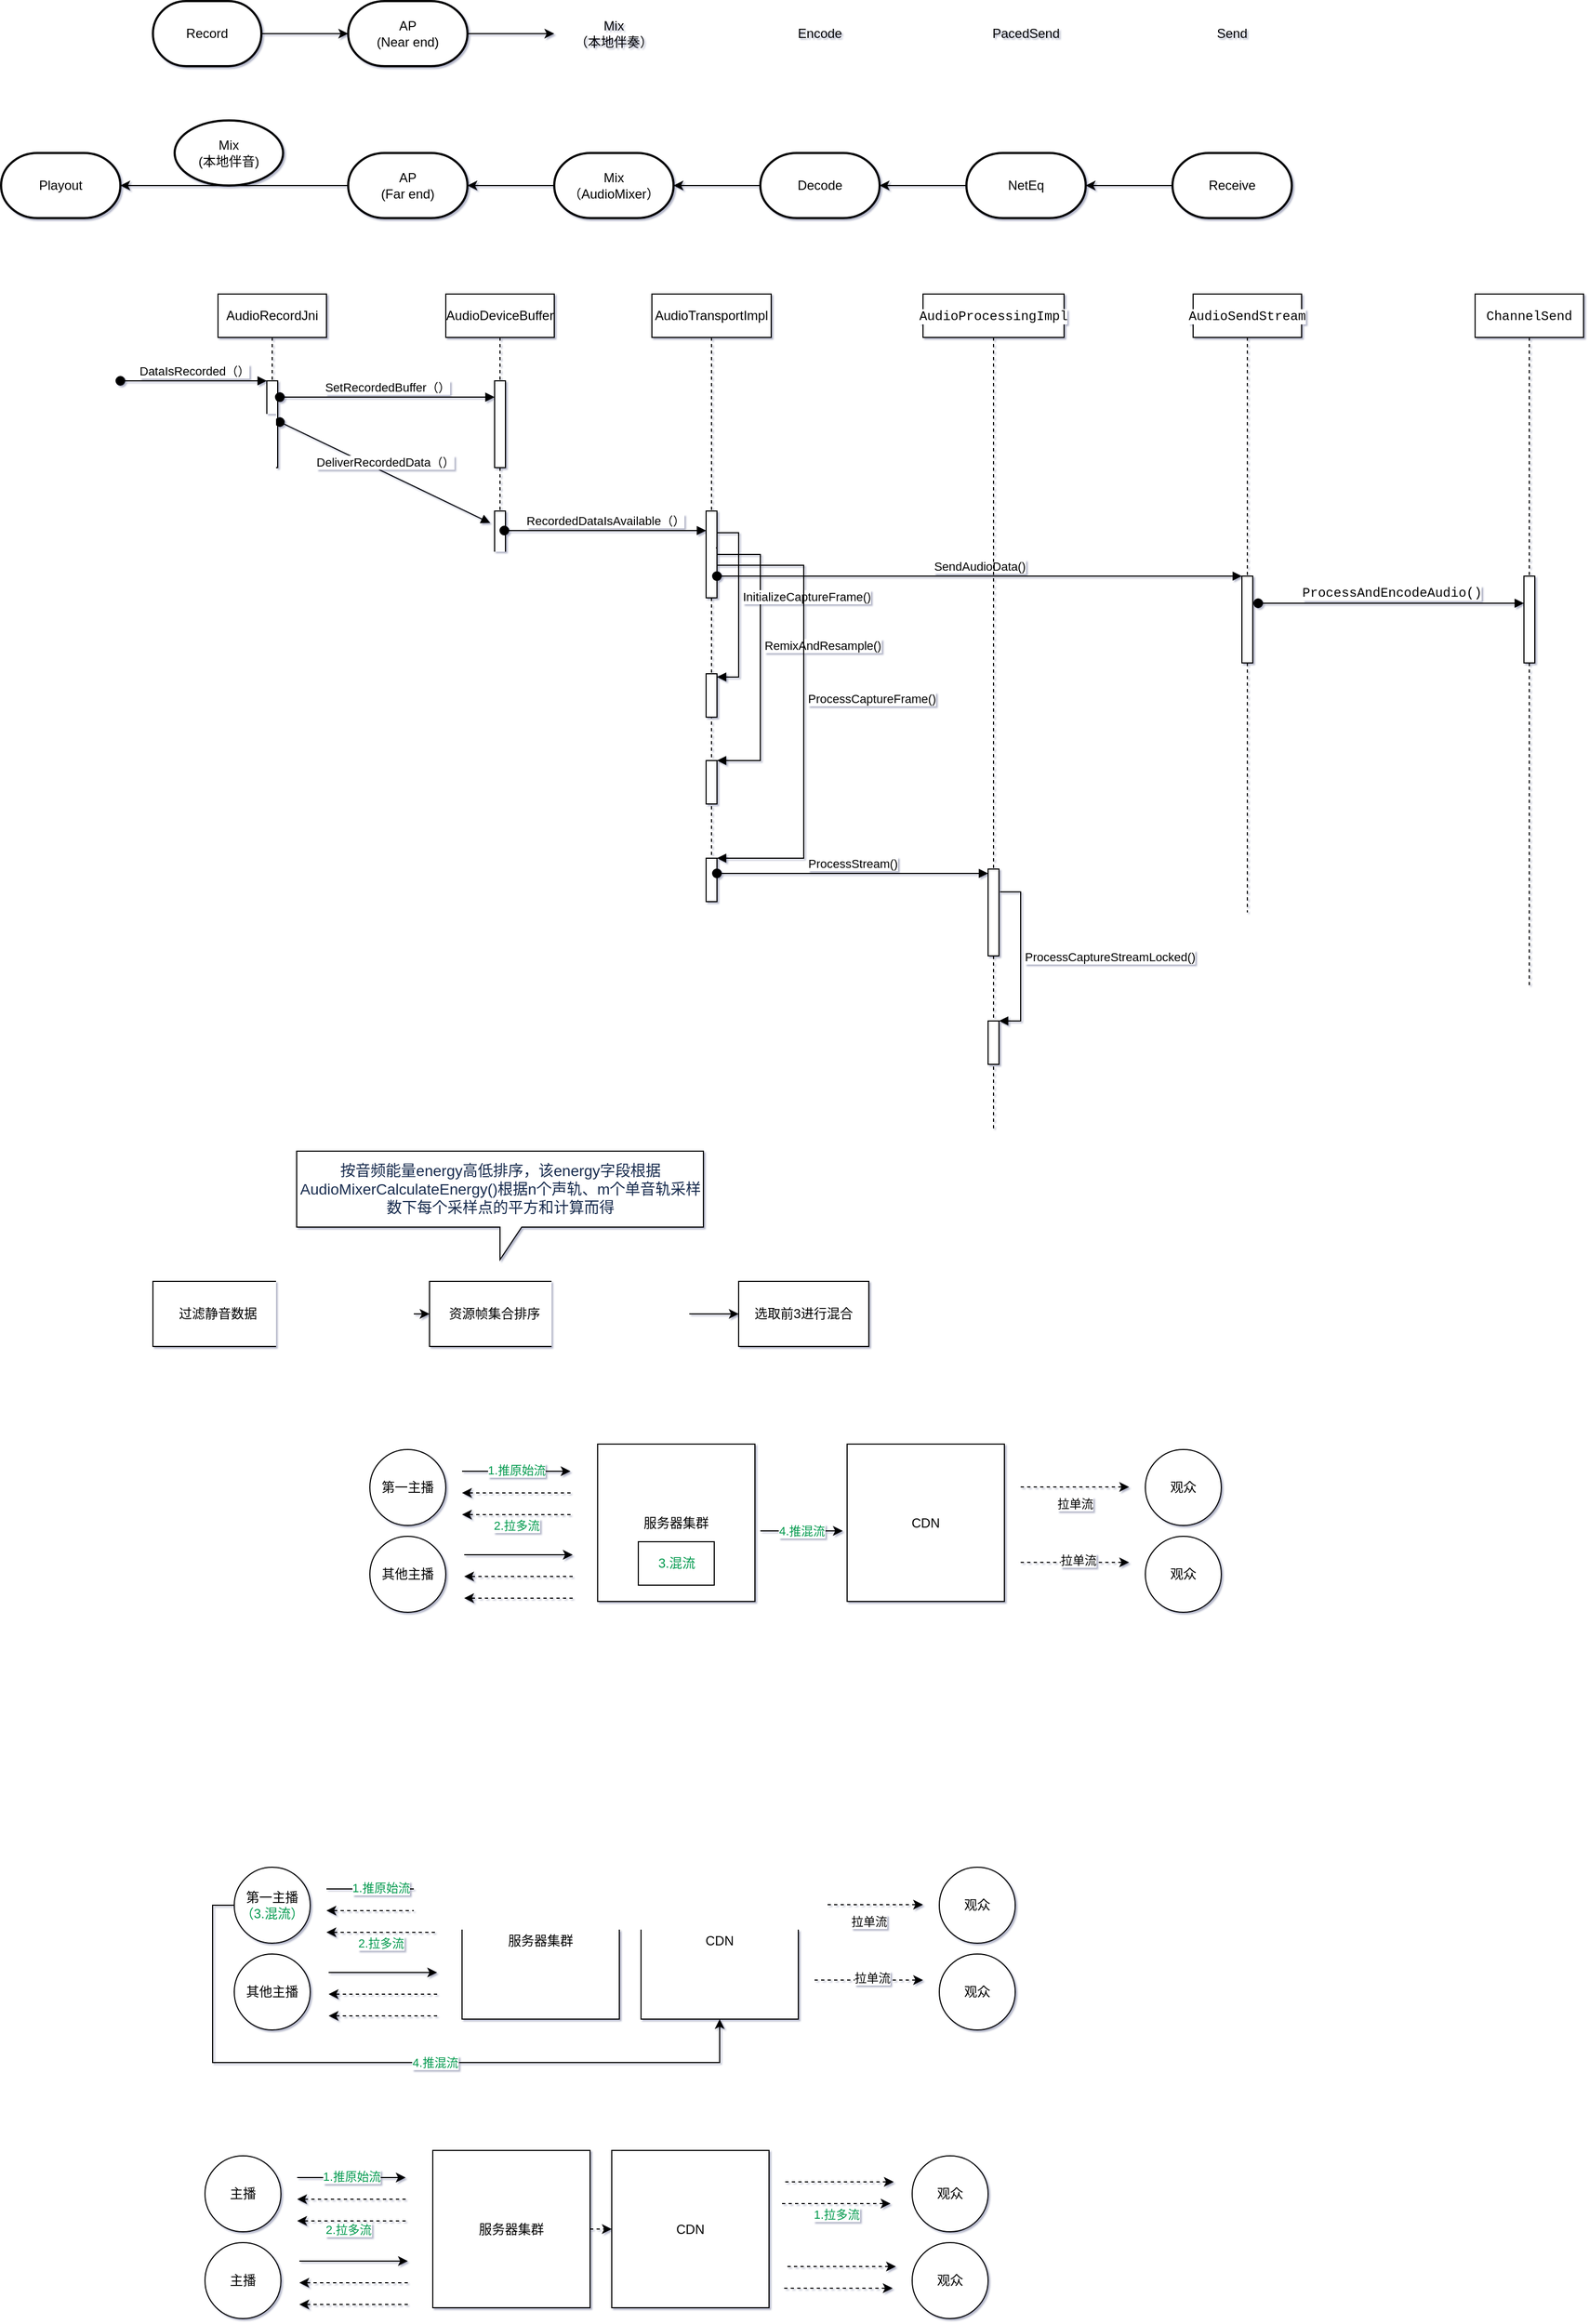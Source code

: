 <mxfile version="13.7.5" type="github">
  <diagram id="JkeRft6qGolwoDxWWTEW" name="Page-1">
    <mxGraphModel dx="1239" dy="816" grid="0" gridSize="10" guides="1" tooltips="1" connect="1" arrows="1" fold="1" page="0" pageScale="1" pageWidth="827" pageHeight="1169" background="#FFFFFF" math="0" shadow="1">
      <root>
        <mxCell id="0" />
        <mxCell id="1" parent="0" />
        <mxCell id="Ra-KWsMkVuExXTRktj2i-1" value="AudioRecordJni" style="shape=umlLifeline;perimeter=lifelinePerimeter;whiteSpace=wrap;html=1;container=1;collapsible=0;recursiveResize=0;outlineConnect=0;" vertex="1" parent="1">
          <mxGeometry x="220" y="340" width="100" height="530" as="geometry" />
        </mxCell>
        <mxCell id="Ra-KWsMkVuExXTRktj2i-6" value="" style="html=1;points=[];perimeter=orthogonalPerimeter;" vertex="1" parent="Ra-KWsMkVuExXTRktj2i-1">
          <mxGeometry x="45" y="80" width="10" height="80" as="geometry" />
        </mxCell>
        <mxCell id="Ra-KWsMkVuExXTRktj2i-7" value="DataIsRecorded（）" style="html=1;verticalAlign=bottom;startArrow=oval;endArrow=block;startSize=8;" edge="1" target="Ra-KWsMkVuExXTRktj2i-6" parent="Ra-KWsMkVuExXTRktj2i-1">
          <mxGeometry relative="1" as="geometry">
            <mxPoint x="-90" y="80" as="sourcePoint" />
          </mxGeometry>
        </mxCell>
        <mxCell id="Ra-KWsMkVuExXTRktj2i-8" value="AudioDeviceBuffer" style="shape=umlLifeline;perimeter=lifelinePerimeter;whiteSpace=wrap;html=1;container=1;collapsible=0;recursiveResize=0;outlineConnect=0;" vertex="1" parent="1">
          <mxGeometry x="430" y="340" width="100" height="300" as="geometry" />
        </mxCell>
        <mxCell id="Ra-KWsMkVuExXTRktj2i-9" value="" style="html=1;points=[];perimeter=orthogonalPerimeter;" vertex="1" parent="Ra-KWsMkVuExXTRktj2i-8">
          <mxGeometry x="45" y="80" width="10" height="80" as="geometry" />
        </mxCell>
        <mxCell id="Ra-KWsMkVuExXTRktj2i-11" value="" style="html=1;points=[];perimeter=orthogonalPerimeter;" vertex="1" parent="Ra-KWsMkVuExXTRktj2i-8">
          <mxGeometry x="45" y="200" width="10" height="80" as="geometry" />
        </mxCell>
        <mxCell id="Ra-KWsMkVuExXTRktj2i-10" value="SetRecordedBuffer（）" style="html=1;verticalAlign=bottom;startArrow=oval;endArrow=block;startSize=8;exitX=1.2;exitY=0.188;exitDx=0;exitDy=0;exitPerimeter=0;" edge="1" target="Ra-KWsMkVuExXTRktj2i-9" parent="1" source="Ra-KWsMkVuExXTRktj2i-6">
          <mxGeometry relative="1" as="geometry">
            <mxPoint x="290" y="520" as="sourcePoint" />
          </mxGeometry>
        </mxCell>
        <mxCell id="Ra-KWsMkVuExXTRktj2i-12" value="DeliverRecordedData（）" style="html=1;verticalAlign=bottom;startArrow=oval;endArrow=block;startSize=8;exitX=1.2;exitY=0.475;exitDx=0;exitDy=0;exitPerimeter=0;entryX=-0.4;entryY=0.138;entryDx=0;entryDy=0;entryPerimeter=0;" edge="1" target="Ra-KWsMkVuExXTRktj2i-11" parent="1" source="Ra-KWsMkVuExXTRktj2i-6">
          <mxGeometry relative="1" as="geometry">
            <mxPoint x="415" y="545" as="sourcePoint" />
          </mxGeometry>
        </mxCell>
        <mxCell id="Ra-KWsMkVuExXTRktj2i-13" value="AudioTransportImpl" style="shape=umlLifeline;perimeter=lifelinePerimeter;whiteSpace=wrap;html=1;container=1;collapsible=0;recursiveResize=0;outlineConnect=0;" vertex="1" parent="1">
          <mxGeometry x="620" y="340" width="110" height="560" as="geometry" />
        </mxCell>
        <mxCell id="Ra-KWsMkVuExXTRktj2i-14" value="" style="html=1;points=[];perimeter=orthogonalPerimeter;" vertex="1" parent="Ra-KWsMkVuExXTRktj2i-13">
          <mxGeometry x="50" y="200" width="10" height="80" as="geometry" />
        </mxCell>
        <mxCell id="Ra-KWsMkVuExXTRktj2i-20" value="" style="html=1;points=[];perimeter=orthogonalPerimeter;" vertex="1" parent="Ra-KWsMkVuExXTRktj2i-13">
          <mxGeometry x="50" y="430" width="10" height="40" as="geometry" />
        </mxCell>
        <mxCell id="Ra-KWsMkVuExXTRktj2i-21" value="RemixAndResample()" style="edgeStyle=orthogonalEdgeStyle;html=1;align=left;spacingLeft=2;endArrow=block;rounded=0;entryX=1;entryY=0;exitX=1;exitY=0.775;exitDx=0;exitDy=0;exitPerimeter=0;" edge="1" target="Ra-KWsMkVuExXTRktj2i-20" parent="Ra-KWsMkVuExXTRktj2i-13" source="Ra-KWsMkVuExXTRktj2i-14">
          <mxGeometry relative="1" as="geometry">
            <mxPoint x="55" y="410" as="sourcePoint" />
            <Array as="points">
              <mxPoint x="60" y="240" />
              <mxPoint x="100" y="240" />
              <mxPoint x="100" y="430" />
            </Array>
          </mxGeometry>
        </mxCell>
        <mxCell id="Ra-KWsMkVuExXTRktj2i-17" value="" style="html=1;points=[];perimeter=orthogonalPerimeter;" vertex="1" parent="Ra-KWsMkVuExXTRktj2i-13">
          <mxGeometry x="50" y="350" width="10" height="40" as="geometry" />
        </mxCell>
        <mxCell id="Ra-KWsMkVuExXTRktj2i-18" value="InitializeCaptureFrame()" style="edgeStyle=orthogonalEdgeStyle;html=1;align=left;spacingLeft=2;endArrow=block;rounded=0;entryX=1;entryY=0;exitX=0.9;exitY=0.388;exitDx=0;exitDy=0;exitPerimeter=0;" edge="1" parent="Ra-KWsMkVuExXTRktj2i-13">
          <mxGeometry relative="1" as="geometry">
            <mxPoint x="59" y="234.04" as="sourcePoint" />
            <Array as="points">
              <mxPoint x="60" y="234" />
              <mxPoint x="60" y="220" />
              <mxPoint x="80" y="220" />
              <mxPoint x="80" y="353" />
            </Array>
            <mxPoint x="60" y="353" as="targetPoint" />
          </mxGeometry>
        </mxCell>
        <mxCell id="Ra-KWsMkVuExXTRktj2i-22" value="" style="html=1;points=[];perimeter=orthogonalPerimeter;" vertex="1" parent="Ra-KWsMkVuExXTRktj2i-13">
          <mxGeometry x="50" y="520" width="10" height="40" as="geometry" />
        </mxCell>
        <mxCell id="Ra-KWsMkVuExXTRktj2i-23" value="ProcessCaptureFrame()" style="edgeStyle=orthogonalEdgeStyle;html=1;align=left;spacingLeft=2;endArrow=block;rounded=0;entryX=1;entryY=0;exitX=1;exitY=0.925;exitDx=0;exitDy=0;exitPerimeter=0;" edge="1" target="Ra-KWsMkVuExXTRktj2i-22" parent="Ra-KWsMkVuExXTRktj2i-13" source="Ra-KWsMkVuExXTRktj2i-14">
          <mxGeometry relative="1" as="geometry">
            <mxPoint x="55" y="500" as="sourcePoint" />
            <Array as="points">
              <mxPoint x="60" y="250" />
              <mxPoint x="140" y="250" />
              <mxPoint x="140" y="520" />
            </Array>
          </mxGeometry>
        </mxCell>
        <mxCell id="Ra-KWsMkVuExXTRktj2i-15" value="RecordedDataIsAvailable（）" style="html=1;verticalAlign=bottom;startArrow=oval;endArrow=block;startSize=8;exitX=0.9;exitY=0.225;exitDx=0;exitDy=0;exitPerimeter=0;" edge="1" target="Ra-KWsMkVuExXTRktj2i-14" parent="1" source="Ra-KWsMkVuExXTRktj2i-11">
          <mxGeometry relative="1" as="geometry">
            <mxPoint x="610" y="540" as="sourcePoint" />
          </mxGeometry>
        </mxCell>
        <mxCell id="Ra-KWsMkVuExXTRktj2i-16" value="&lt;div style=&quot;font-family: &amp;#34;menlo&amp;#34; , &amp;#34;monaco&amp;#34; , &amp;#34;courier new&amp;#34; , monospace ; line-height: 18px&quot;&gt;&lt;span style=&quot;background-color: rgb(255 , 255 , 255)&quot;&gt;AudioSendStream&lt;/span&gt;&lt;/div&gt;" style="shape=umlLifeline;perimeter=lifelinePerimeter;whiteSpace=wrap;html=1;container=1;collapsible=0;recursiveResize=0;outlineConnect=0;" vertex="1" parent="1">
          <mxGeometry x="1119" y="340" width="100" height="570" as="geometry" />
        </mxCell>
        <mxCell id="Ra-KWsMkVuExXTRktj2i-24" value="" style="html=1;points=[];perimeter=orthogonalPerimeter;" vertex="1" parent="Ra-KWsMkVuExXTRktj2i-16">
          <mxGeometry x="45" y="260" width="10" height="80" as="geometry" />
        </mxCell>
        <mxCell id="Ra-KWsMkVuExXTRktj2i-25" value="SendAudioData()" style="html=1;verticalAlign=bottom;startArrow=oval;endArrow=block;startSize=8;exitX=1;exitY=0.75;exitDx=0;exitDy=0;exitPerimeter=0;" edge="1" target="Ra-KWsMkVuExXTRktj2i-24" parent="1" source="Ra-KWsMkVuExXTRktj2i-14">
          <mxGeometry relative="1" as="geometry">
            <mxPoint x="945" y="600" as="sourcePoint" />
          </mxGeometry>
        </mxCell>
        <mxCell id="Ra-KWsMkVuExXTRktj2i-26" value="&lt;div style=&quot;font-family: &amp;#34;menlo&amp;#34; , &amp;#34;monaco&amp;#34; , &amp;#34;courier new&amp;#34; , monospace ; line-height: 18px&quot;&gt;&lt;div style=&quot;font-family: &amp;#34;menlo&amp;#34; , &amp;#34;monaco&amp;#34; , &amp;#34;courier new&amp;#34; , monospace ; line-height: 18px&quot;&gt;&lt;span style=&quot;background-color: rgb(255 , 255 , 255)&quot;&gt;ChannelSend&lt;/span&gt;&lt;/div&gt;&lt;/div&gt;" style="shape=umlLifeline;perimeter=lifelinePerimeter;whiteSpace=wrap;html=1;container=1;collapsible=0;recursiveResize=0;outlineConnect=0;" vertex="1" parent="1">
          <mxGeometry x="1379" y="340" width="100" height="640" as="geometry" />
        </mxCell>
        <mxCell id="Ra-KWsMkVuExXTRktj2i-27" value="" style="html=1;points=[];perimeter=orthogonalPerimeter;" vertex="1" parent="Ra-KWsMkVuExXTRktj2i-26">
          <mxGeometry x="45" y="260" width="10" height="80" as="geometry" />
        </mxCell>
        <mxCell id="Ra-KWsMkVuExXTRktj2i-28" value="&lt;span style=&quot;font-family: &amp;#34;menlo&amp;#34; , &amp;#34;monaco&amp;#34; , &amp;#34;courier new&amp;#34; , monospace ; font-size: 12px&quot;&gt;ProcessAndEncodeAudio()&lt;/span&gt;" style="html=1;verticalAlign=bottom;startArrow=oval;endArrow=block;startSize=8;" edge="1" target="Ra-KWsMkVuExXTRktj2i-27" parent="1">
          <mxGeometry relative="1" as="geometry">
            <mxPoint x="1179" y="625" as="sourcePoint" />
          </mxGeometry>
        </mxCell>
        <mxCell id="Ra-KWsMkVuExXTRktj2i-29" value="&lt;div style=&quot;font-family: &amp;#34;menlo&amp;#34; , &amp;#34;monaco&amp;#34; , &amp;#34;courier new&amp;#34; , monospace ; line-height: 18px&quot;&gt;&lt;span style=&quot;background-color: rgb(255 , 255 , 255)&quot;&gt;AudioProcessingImpl&lt;/span&gt;&lt;/div&gt;" style="shape=umlLifeline;perimeter=lifelinePerimeter;whiteSpace=wrap;html=1;container=1;collapsible=0;recursiveResize=0;outlineConnect=0;" vertex="1" parent="1">
          <mxGeometry x="870" y="340" width="130" height="770" as="geometry" />
        </mxCell>
        <mxCell id="Ra-KWsMkVuExXTRktj2i-30" value="" style="html=1;points=[];perimeter=orthogonalPerimeter;" vertex="1" parent="Ra-KWsMkVuExXTRktj2i-29">
          <mxGeometry x="60" y="530" width="10" height="80" as="geometry" />
        </mxCell>
        <mxCell id="Ra-KWsMkVuExXTRktj2i-31" value="ProcessStream()" style="html=1;verticalAlign=bottom;startArrow=oval;endArrow=block;startSize=8;entryX=0;entryY=0.05;entryDx=0;entryDy=0;entryPerimeter=0;" edge="1" target="Ra-KWsMkVuExXTRktj2i-30" parent="1">
          <mxGeometry relative="1" as="geometry">
            <mxPoint x="680" y="874" as="sourcePoint" />
          </mxGeometry>
        </mxCell>
        <mxCell id="Ra-KWsMkVuExXTRktj2i-32" value="" style="html=1;points=[];perimeter=orthogonalPerimeter;" vertex="1" parent="1">
          <mxGeometry x="930" y="1010" width="10" height="40" as="geometry" />
        </mxCell>
        <mxCell id="Ra-KWsMkVuExXTRktj2i-33" value="ProcessCaptureStreamLocked()" style="edgeStyle=orthogonalEdgeStyle;html=1;align=left;spacingLeft=2;endArrow=block;rounded=0;entryX=1;entryY=0;exitX=1.1;exitY=0.263;exitDx=0;exitDy=0;exitPerimeter=0;" edge="1" target="Ra-KWsMkVuExXTRktj2i-32" parent="1" source="Ra-KWsMkVuExXTRktj2i-30">
          <mxGeometry relative="1" as="geometry">
            <mxPoint x="935" y="990" as="sourcePoint" />
            <Array as="points">
              <mxPoint x="960" y="891" />
              <mxPoint x="960" y="1010" />
            </Array>
          </mxGeometry>
        </mxCell>
        <mxCell id="Ra-KWsMkVuExXTRktj2i-35" style="edgeStyle=orthogonalEdgeStyle;rounded=0;orthogonalLoop=1;jettySize=auto;html=1;" edge="1" parent="1" source="Ra-KWsMkVuExXTRktj2i-34">
          <mxGeometry relative="1" as="geometry">
            <mxPoint x="340" y="100" as="targetPoint" />
          </mxGeometry>
        </mxCell>
        <mxCell id="Ra-KWsMkVuExXTRktj2i-34" value="Record" style="strokeWidth=2;html=1;shape=mxgraph.flowchart.terminator;whiteSpace=wrap;" vertex="1" parent="1">
          <mxGeometry x="160" y="70" width="100" height="60" as="geometry" />
        </mxCell>
        <mxCell id="Ra-KWsMkVuExXTRktj2i-38" value="" style="edgeStyle=orthogonalEdgeStyle;rounded=0;orthogonalLoop=1;jettySize=auto;html=1;" edge="1" parent="1" source="Ra-KWsMkVuExXTRktj2i-36" target="Ra-KWsMkVuExXTRktj2i-37">
          <mxGeometry relative="1" as="geometry" />
        </mxCell>
        <mxCell id="Ra-KWsMkVuExXTRktj2i-36" value="AP&lt;br&gt;(Near end)" style="strokeWidth=2;html=1;shape=mxgraph.flowchart.terminator;whiteSpace=wrap;" vertex="1" parent="1">
          <mxGeometry x="340" y="70" width="110" height="60" as="geometry" />
        </mxCell>
        <mxCell id="Ra-KWsMkVuExXTRktj2i-40" value="" style="edgeStyle=orthogonalEdgeStyle;rounded=0;orthogonalLoop=1;jettySize=auto;html=1;" edge="1" parent="1" source="Ra-KWsMkVuExXTRktj2i-37" target="Ra-KWsMkVuExXTRktj2i-39">
          <mxGeometry relative="1" as="geometry" />
        </mxCell>
        <mxCell id="Ra-KWsMkVuExXTRktj2i-37" value="Mix&lt;br&gt;（本地伴奏）" style="strokeWidth=2;html=1;shape=mxgraph.flowchart.terminator;whiteSpace=wrap;" vertex="1" parent="1">
          <mxGeometry x="530" y="70" width="110" height="60" as="geometry" />
        </mxCell>
        <mxCell id="Ra-KWsMkVuExXTRktj2i-42" value="" style="edgeStyle=orthogonalEdgeStyle;rounded=0;orthogonalLoop=1;jettySize=auto;html=1;" edge="1" parent="1" source="Ra-KWsMkVuExXTRktj2i-39" target="Ra-KWsMkVuExXTRktj2i-41">
          <mxGeometry relative="1" as="geometry" />
        </mxCell>
        <mxCell id="Ra-KWsMkVuExXTRktj2i-39" value="Encode" style="strokeWidth=2;html=1;shape=mxgraph.flowchart.terminator;whiteSpace=wrap;" vertex="1" parent="1">
          <mxGeometry x="720" y="70" width="110" height="60" as="geometry" />
        </mxCell>
        <mxCell id="Ra-KWsMkVuExXTRktj2i-44" value="" style="edgeStyle=orthogonalEdgeStyle;rounded=0;orthogonalLoop=1;jettySize=auto;html=1;" edge="1" parent="1" source="Ra-KWsMkVuExXTRktj2i-41" target="Ra-KWsMkVuExXTRktj2i-43">
          <mxGeometry relative="1" as="geometry" />
        </mxCell>
        <mxCell id="Ra-KWsMkVuExXTRktj2i-41" value="PacedSend" style="strokeWidth=2;html=1;shape=mxgraph.flowchart.terminator;whiteSpace=wrap;" vertex="1" parent="1">
          <mxGeometry x="910" y="70" width="110" height="60" as="geometry" />
        </mxCell>
        <mxCell id="Ra-KWsMkVuExXTRktj2i-46" value="" style="edgeStyle=orthogonalEdgeStyle;rounded=0;orthogonalLoop=1;jettySize=auto;html=1;dashed=1;" edge="1" parent="1" source="Ra-KWsMkVuExXTRktj2i-43" target="Ra-KWsMkVuExXTRktj2i-45">
          <mxGeometry relative="1" as="geometry" />
        </mxCell>
        <mxCell id="Ra-KWsMkVuExXTRktj2i-43" value="Send" style="strokeWidth=2;html=1;shape=mxgraph.flowchart.terminator;whiteSpace=wrap;" vertex="1" parent="1">
          <mxGeometry x="1100" y="70" width="110" height="60" as="geometry" />
        </mxCell>
        <mxCell id="Ra-KWsMkVuExXTRktj2i-49" value="" style="edgeStyle=orthogonalEdgeStyle;rounded=0;orthogonalLoop=1;jettySize=auto;html=1;" edge="1" parent="1" source="Ra-KWsMkVuExXTRktj2i-45" target="Ra-KWsMkVuExXTRktj2i-48">
          <mxGeometry relative="1" as="geometry" />
        </mxCell>
        <mxCell id="Ra-KWsMkVuExXTRktj2i-45" value="Receive" style="strokeWidth=2;html=1;shape=mxgraph.flowchart.terminator;whiteSpace=wrap;" vertex="1" parent="1">
          <mxGeometry x="1100" y="210" width="110" height="60" as="geometry" />
        </mxCell>
        <mxCell id="Ra-KWsMkVuExXTRktj2i-51" value="" style="edgeStyle=orthogonalEdgeStyle;rounded=0;orthogonalLoop=1;jettySize=auto;html=1;" edge="1" parent="1" source="Ra-KWsMkVuExXTRktj2i-48" target="Ra-KWsMkVuExXTRktj2i-50">
          <mxGeometry relative="1" as="geometry" />
        </mxCell>
        <mxCell id="Ra-KWsMkVuExXTRktj2i-48" value="NetEq" style="strokeWidth=2;html=1;shape=mxgraph.flowchart.terminator;whiteSpace=wrap;" vertex="1" parent="1">
          <mxGeometry x="910" y="210" width="110" height="60" as="geometry" />
        </mxCell>
        <mxCell id="Ra-KWsMkVuExXTRktj2i-53" value="" style="edgeStyle=orthogonalEdgeStyle;rounded=0;orthogonalLoop=1;jettySize=auto;html=1;" edge="1" parent="1" source="Ra-KWsMkVuExXTRktj2i-50" target="Ra-KWsMkVuExXTRktj2i-52">
          <mxGeometry relative="1" as="geometry" />
        </mxCell>
        <mxCell id="Ra-KWsMkVuExXTRktj2i-50" value="Decode" style="strokeWidth=2;html=1;shape=mxgraph.flowchart.terminator;whiteSpace=wrap;" vertex="1" parent="1">
          <mxGeometry x="720" y="210" width="110" height="60" as="geometry" />
        </mxCell>
        <mxCell id="Ra-KWsMkVuExXTRktj2i-55" value="" style="edgeStyle=orthogonalEdgeStyle;rounded=0;orthogonalLoop=1;jettySize=auto;html=1;" edge="1" parent="1" source="Ra-KWsMkVuExXTRktj2i-52" target="Ra-KWsMkVuExXTRktj2i-54">
          <mxGeometry relative="1" as="geometry" />
        </mxCell>
        <mxCell id="Ra-KWsMkVuExXTRktj2i-52" value="Mix&lt;br&gt;（AudioMixer）" style="strokeWidth=2;html=1;shape=mxgraph.flowchart.terminator;whiteSpace=wrap;" vertex="1" parent="1">
          <mxGeometry x="530" y="210" width="110" height="60" as="geometry" />
        </mxCell>
        <mxCell id="Ra-KWsMkVuExXTRktj2i-57" value="" style="edgeStyle=orthogonalEdgeStyle;rounded=0;orthogonalLoop=1;jettySize=auto;html=1;" edge="1" parent="1" source="Ra-KWsMkVuExXTRktj2i-54" target="Ra-KWsMkVuExXTRktj2i-56">
          <mxGeometry relative="1" as="geometry" />
        </mxCell>
        <mxCell id="Ra-KWsMkVuExXTRktj2i-54" value="AP&lt;br&gt;(Far end)" style="strokeWidth=2;html=1;shape=mxgraph.flowchart.terminator;whiteSpace=wrap;" vertex="1" parent="1">
          <mxGeometry x="340" y="210" width="110" height="60" as="geometry" />
        </mxCell>
        <mxCell id="Ra-KWsMkVuExXTRktj2i-56" value="Playout" style="strokeWidth=2;html=1;shape=mxgraph.flowchart.terminator;whiteSpace=wrap;" vertex="1" parent="1">
          <mxGeometry x="20" y="210" width="110" height="60" as="geometry" />
        </mxCell>
        <mxCell id="Ra-KWsMkVuExXTRktj2i-60" value="" style="edgeStyle=orthogonalEdgeStyle;rounded=0;orthogonalLoop=1;jettySize=auto;html=1;" edge="1" parent="1" source="Ra-KWsMkVuExXTRktj2i-58" target="Ra-KWsMkVuExXTRktj2i-59">
          <mxGeometry relative="1" as="geometry" />
        </mxCell>
        <mxCell id="Ra-KWsMkVuExXTRktj2i-58" value="过滤静音数据" style="rounded=0;whiteSpace=wrap;html=1;" vertex="1" parent="1">
          <mxGeometry x="160" y="1250" width="120" height="60" as="geometry" />
        </mxCell>
        <mxCell id="Ra-KWsMkVuExXTRktj2i-63" value="" style="edgeStyle=orthogonalEdgeStyle;rounded=0;orthogonalLoop=1;jettySize=auto;html=1;" edge="1" parent="1" source="Ra-KWsMkVuExXTRktj2i-59" target="Ra-KWsMkVuExXTRktj2i-62">
          <mxGeometry relative="1" as="geometry" />
        </mxCell>
        <mxCell id="Ra-KWsMkVuExXTRktj2i-59" value="资源帧集合排序" style="rounded=0;whiteSpace=wrap;html=1;" vertex="1" parent="1">
          <mxGeometry x="415" y="1250" width="120" height="60" as="geometry" />
        </mxCell>
        <mxCell id="Ra-KWsMkVuExXTRktj2i-62" value="选取前3进行混合" style="whiteSpace=wrap;html=1;rounded=0;" vertex="1" parent="1">
          <mxGeometry x="700" y="1250" width="120" height="60" as="geometry" />
        </mxCell>
        <mxCell id="Ra-KWsMkVuExXTRktj2i-65" value="&lt;span style=&quot;color: rgb(23 , 43 , 77) ; font-family: , , &amp;#34;segoe ui&amp;#34; , &amp;#34;roboto&amp;#34; , &amp;#34;oxygen&amp;#34; , &amp;#34;ubuntu&amp;#34; , &amp;#34;fira sans&amp;#34; , &amp;#34;droid sans&amp;#34; , &amp;#34;helvetica neue&amp;#34; , sans-serif ; font-size: 14px ; background-color: rgb(255 , 255 , 255)&quot;&gt;按音频能量energy高低排序，该energy字段根据AudioMixerCalculateEnergy()根据n个声轨、m个单音轨采样数下每个采样点的平方和计算而得&lt;/span&gt;" style="shape=callout;whiteSpace=wrap;html=1;perimeter=calloutPerimeter;" vertex="1" parent="1">
          <mxGeometry x="292.5" y="1130" width="375" height="100" as="geometry" />
        </mxCell>
        <mxCell id="Ra-KWsMkVuExXTRktj2i-67" value="&lt;span&gt;Mix&lt;/span&gt;&lt;br&gt;&lt;span&gt;(本地伴音)&lt;/span&gt;" style="strokeWidth=2;html=1;shape=mxgraph.flowchart.start_1;whiteSpace=wrap;" vertex="1" parent="1">
          <mxGeometry x="180" y="180" width="100" height="60" as="geometry" />
        </mxCell>
        <mxCell id="Ra-KWsMkVuExXTRktj2i-95" style="edgeStyle=orthogonalEdgeStyle;rounded=0;orthogonalLoop=1;jettySize=auto;html=1;exitX=0;exitY=0.5;exitDx=0;exitDy=0;entryX=0.5;entryY=1;entryDx=0;entryDy=0;" edge="1" parent="1" source="Ra-KWsMkVuExXTRktj2i-72" target="Ra-KWsMkVuExXTRktj2i-78">
          <mxGeometry relative="1" as="geometry">
            <mxPoint x="710" y="1950" as="targetPoint" />
            <Array as="points">
              <mxPoint x="215" y="1825" />
              <mxPoint x="215" y="1970" />
              <mxPoint x="683" y="1970" />
            </Array>
          </mxGeometry>
        </mxCell>
        <mxCell id="Ra-KWsMkVuExXTRktj2i-96" value="&lt;font color=&quot;#00994d&quot;&gt;4.推混流&lt;/font&gt;" style="edgeLabel;html=1;align=center;verticalAlign=middle;resizable=0;points=[];" vertex="1" connectable="0" parent="Ra-KWsMkVuExXTRktj2i-95">
          <mxGeometry x="-0.066" y="2" relative="1" as="geometry">
            <mxPoint x="56" y="2" as="offset" />
          </mxGeometry>
        </mxCell>
        <mxCell id="Ra-KWsMkVuExXTRktj2i-72" value="&lt;span&gt;第一主播&lt;br&gt;&lt;font color=&quot;#00994d&quot;&gt;（3.混流）&lt;/font&gt;&lt;br&gt;&lt;/span&gt;" style="ellipse;whiteSpace=wrap;html=1;aspect=fixed;" vertex="1" parent="1">
          <mxGeometry x="235" y="1790" width="70" height="70" as="geometry" />
        </mxCell>
        <mxCell id="Ra-KWsMkVuExXTRktj2i-73" value="服务器集群" style="whiteSpace=wrap;html=1;aspect=fixed;" vertex="1" parent="1">
          <mxGeometry x="445" y="1785" width="145" height="145" as="geometry" />
        </mxCell>
        <mxCell id="Ra-KWsMkVuExXTRktj2i-77" value="" style="endArrow=classic;html=1;" edge="1" parent="1">
          <mxGeometry width="50" height="50" relative="1" as="geometry">
            <mxPoint x="320" y="1810" as="sourcePoint" />
            <mxPoint x="420" y="1810" as="targetPoint" />
          </mxGeometry>
        </mxCell>
        <mxCell id="Ra-KWsMkVuExXTRktj2i-90" value="1.推原始流" style="edgeLabel;html=1;align=center;verticalAlign=middle;resizable=0;points=[];fontColor=#00994D;" vertex="1" connectable="0" parent="Ra-KWsMkVuExXTRktj2i-77">
          <mxGeometry x="-0.34" y="1" relative="1" as="geometry">
            <mxPoint x="17" as="offset" />
          </mxGeometry>
        </mxCell>
        <mxCell id="Ra-KWsMkVuExXTRktj2i-78" value="CDN" style="whiteSpace=wrap;html=1;aspect=fixed;" vertex="1" parent="1">
          <mxGeometry x="610" y="1785" width="145" height="145" as="geometry" />
        </mxCell>
        <mxCell id="Ra-KWsMkVuExXTRktj2i-81" value="" style="endArrow=classic;html=1;dashed=1;" edge="1" parent="1">
          <mxGeometry width="50" height="50" relative="1" as="geometry">
            <mxPoint x="420" y="1830" as="sourcePoint" />
            <mxPoint x="320" y="1830" as="targetPoint" />
          </mxGeometry>
        </mxCell>
        <mxCell id="Ra-KWsMkVuExXTRktj2i-91" value="2.拉多流" style="edgeLabel;html=1;align=center;verticalAlign=middle;resizable=0;points=[];fontColor=#00994D;" vertex="1" connectable="0" parent="Ra-KWsMkVuExXTRktj2i-81">
          <mxGeometry x="-0.04" y="-3" relative="1" as="geometry">
            <mxPoint x="-2" y="33" as="offset" />
          </mxGeometry>
        </mxCell>
        <mxCell id="Ra-KWsMkVuExXTRktj2i-82" value="" style="endArrow=classic;html=1;dashed=1;" edge="1" parent="1">
          <mxGeometry width="50" height="50" relative="1" as="geometry">
            <mxPoint x="420" y="1850" as="sourcePoint" />
            <mxPoint x="320" y="1850" as="targetPoint" />
          </mxGeometry>
        </mxCell>
        <mxCell id="Ra-KWsMkVuExXTRktj2i-83" value="其他主播" style="ellipse;whiteSpace=wrap;html=1;aspect=fixed;" vertex="1" parent="1">
          <mxGeometry x="235" y="1870" width="70" height="70" as="geometry" />
        </mxCell>
        <mxCell id="Ra-KWsMkVuExXTRktj2i-87" value="" style="endArrow=classic;html=1;" edge="1" parent="1">
          <mxGeometry width="50" height="50" relative="1" as="geometry">
            <mxPoint x="322" y="1887" as="sourcePoint" />
            <mxPoint x="422" y="1887" as="targetPoint" />
          </mxGeometry>
        </mxCell>
        <mxCell id="Ra-KWsMkVuExXTRktj2i-88" value="" style="endArrow=classic;html=1;dashed=1;" edge="1" parent="1">
          <mxGeometry width="50" height="50" relative="1" as="geometry">
            <mxPoint x="422" y="1907" as="sourcePoint" />
            <mxPoint x="322" y="1907" as="targetPoint" />
          </mxGeometry>
        </mxCell>
        <mxCell id="Ra-KWsMkVuExXTRktj2i-89" value="" style="endArrow=classic;html=1;dashed=1;" edge="1" parent="1">
          <mxGeometry width="50" height="50" relative="1" as="geometry">
            <mxPoint x="422" y="1927" as="sourcePoint" />
            <mxPoint x="322" y="1927" as="targetPoint" />
          </mxGeometry>
        </mxCell>
        <mxCell id="Ra-KWsMkVuExXTRktj2i-101" value="&lt;span&gt;主播&lt;br&gt;&lt;/span&gt;" style="ellipse;whiteSpace=wrap;html=1;aspect=fixed;" vertex="1" parent="1">
          <mxGeometry x="208" y="2056" width="70" height="70" as="geometry" />
        </mxCell>
        <mxCell id="Ra-KWsMkVuExXTRktj2i-102" value="服务器集群" style="whiteSpace=wrap;html=1;aspect=fixed;" vertex="1" parent="1">
          <mxGeometry x="418" y="2051" width="145" height="145" as="geometry" />
        </mxCell>
        <mxCell id="Ra-KWsMkVuExXTRktj2i-103" value="" style="endArrow=classic;html=1;" edge="1" parent="1">
          <mxGeometry width="50" height="50" relative="1" as="geometry">
            <mxPoint x="293" y="2076" as="sourcePoint" />
            <mxPoint x="393" y="2076" as="targetPoint" />
          </mxGeometry>
        </mxCell>
        <mxCell id="Ra-KWsMkVuExXTRktj2i-104" value="1.推原始流" style="edgeLabel;html=1;align=center;verticalAlign=middle;resizable=0;points=[];fontColor=#00994D;" vertex="1" connectable="0" parent="Ra-KWsMkVuExXTRktj2i-103">
          <mxGeometry x="-0.34" y="1" relative="1" as="geometry">
            <mxPoint x="17" as="offset" />
          </mxGeometry>
        </mxCell>
        <mxCell id="Ra-KWsMkVuExXTRktj2i-105" value="CDN" style="whiteSpace=wrap;html=1;aspect=fixed;" vertex="1" parent="1">
          <mxGeometry x="583" y="2051" width="145" height="145" as="geometry" />
        </mxCell>
        <mxCell id="Ra-KWsMkVuExXTRktj2i-106" value="" style="endArrow=classic;html=1;dashed=1;" edge="1" parent="1">
          <mxGeometry width="50" height="50" relative="1" as="geometry">
            <mxPoint x="743" y="2080" as="sourcePoint" />
            <mxPoint x="843" y="2080" as="targetPoint" />
          </mxGeometry>
        </mxCell>
        <mxCell id="Ra-KWsMkVuExXTRktj2i-109" value="" style="endArrow=classic;html=1;dashed=1;" edge="1" parent="1">
          <mxGeometry width="50" height="50" relative="1" as="geometry">
            <mxPoint x="393" y="2096" as="sourcePoint" />
            <mxPoint x="293" y="2096" as="targetPoint" />
          </mxGeometry>
        </mxCell>
        <mxCell id="Ra-KWsMkVuExXTRktj2i-110" value="2.拉多流" style="edgeLabel;html=1;align=center;verticalAlign=middle;resizable=0;points=[];fontColor=#00994D;" vertex="1" connectable="0" parent="Ra-KWsMkVuExXTRktj2i-109">
          <mxGeometry x="-0.04" y="-3" relative="1" as="geometry">
            <mxPoint x="-5" y="30.5" as="offset" />
          </mxGeometry>
        </mxCell>
        <mxCell id="Ra-KWsMkVuExXTRktj2i-111" value="" style="endArrow=classic;html=1;dashed=1;" edge="1" parent="1">
          <mxGeometry width="50" height="50" relative="1" as="geometry">
            <mxPoint x="393" y="2116" as="sourcePoint" />
            <mxPoint x="293" y="2116" as="targetPoint" />
          </mxGeometry>
        </mxCell>
        <mxCell id="Ra-KWsMkVuExXTRktj2i-112" value="主播" style="ellipse;whiteSpace=wrap;html=1;aspect=fixed;" vertex="1" parent="1">
          <mxGeometry x="208" y="2136" width="70" height="70" as="geometry" />
        </mxCell>
        <mxCell id="Ra-KWsMkVuExXTRktj2i-113" value="" style="endArrow=classic;html=1;" edge="1" parent="1">
          <mxGeometry width="50" height="50" relative="1" as="geometry">
            <mxPoint x="295" y="2153" as="sourcePoint" />
            <mxPoint x="395" y="2153" as="targetPoint" />
          </mxGeometry>
        </mxCell>
        <mxCell id="Ra-KWsMkVuExXTRktj2i-114" value="" style="endArrow=classic;html=1;dashed=1;" edge="1" parent="1">
          <mxGeometry width="50" height="50" relative="1" as="geometry">
            <mxPoint x="395" y="2173" as="sourcePoint" />
            <mxPoint x="295" y="2173" as="targetPoint" />
          </mxGeometry>
        </mxCell>
        <mxCell id="Ra-KWsMkVuExXTRktj2i-115" value="" style="endArrow=classic;html=1;dashed=1;" edge="1" parent="1">
          <mxGeometry width="50" height="50" relative="1" as="geometry">
            <mxPoint x="395" y="2193" as="sourcePoint" />
            <mxPoint x="295" y="2193" as="targetPoint" />
          </mxGeometry>
        </mxCell>
        <mxCell id="Ra-KWsMkVuExXTRktj2i-119" value="" style="endArrow=classic;html=1;dashed=1;" edge="1" parent="1">
          <mxGeometry width="50" height="50" relative="1" as="geometry">
            <mxPoint x="740" y="2100" as="sourcePoint" />
            <mxPoint x="840" y="2100" as="targetPoint" />
          </mxGeometry>
        </mxCell>
        <mxCell id="Ra-KWsMkVuExXTRktj2i-120" value="1.拉多流" style="edgeLabel;html=1;align=center;verticalAlign=middle;resizable=0;points=[];fontColor=#00994D;" vertex="1" connectable="0" parent="Ra-KWsMkVuExXTRktj2i-119">
          <mxGeometry x="0.04" y="-1" relative="1" as="geometry">
            <mxPoint x="-2" y="9" as="offset" />
          </mxGeometry>
        </mxCell>
        <mxCell id="Ra-KWsMkVuExXTRktj2i-121" value="&lt;span&gt;观众&lt;br&gt;&lt;/span&gt;" style="ellipse;whiteSpace=wrap;html=1;aspect=fixed;" vertex="1" parent="1">
          <mxGeometry x="860" y="2056" width="70" height="70" as="geometry" />
        </mxCell>
        <mxCell id="Ra-KWsMkVuExXTRktj2i-122" value="" style="endArrow=classic;html=1;dashed=1;" edge="1" parent="1">
          <mxGeometry width="50" height="50" relative="1" as="geometry">
            <mxPoint x="745" y="2158" as="sourcePoint" />
            <mxPoint x="845" y="2158" as="targetPoint" />
          </mxGeometry>
        </mxCell>
        <mxCell id="Ra-KWsMkVuExXTRktj2i-123" value="" style="endArrow=classic;html=1;dashed=1;" edge="1" parent="1">
          <mxGeometry width="50" height="50" relative="1" as="geometry">
            <mxPoint x="742" y="2178" as="sourcePoint" />
            <mxPoint x="842" y="2178" as="targetPoint" />
          </mxGeometry>
        </mxCell>
        <mxCell id="Ra-KWsMkVuExXTRktj2i-125" value="&lt;span&gt;观众&lt;br&gt;&lt;/span&gt;" style="ellipse;whiteSpace=wrap;html=1;aspect=fixed;" vertex="1" parent="1">
          <mxGeometry x="860" y="2136" width="70" height="70" as="geometry" />
        </mxCell>
        <mxCell id="Ra-KWsMkVuExXTRktj2i-126" value="" style="endArrow=classic;html=1;dashed=1;" edge="1" parent="1">
          <mxGeometry width="50" height="50" relative="1" as="geometry">
            <mxPoint x="770" y="1824.5" as="sourcePoint" />
            <mxPoint x="870" y="1824.5" as="targetPoint" />
          </mxGeometry>
        </mxCell>
        <mxCell id="Ra-KWsMkVuExXTRktj2i-127" value="&lt;font color=&quot;#000000&quot;&gt;拉单流&lt;/font&gt;" style="edgeLabel;html=1;align=center;verticalAlign=middle;resizable=0;points=[];fontColor=#00994D;" vertex="1" connectable="0" parent="1">
          <mxGeometry x="820" y="1840" as="geometry" />
        </mxCell>
        <mxCell id="Ra-KWsMkVuExXTRktj2i-128" value="&lt;span&gt;观众&lt;br&gt;&lt;/span&gt;" style="ellipse;whiteSpace=wrap;html=1;aspect=fixed;" vertex="1" parent="1">
          <mxGeometry x="885" y="1790" width="70" height="70" as="geometry" />
        </mxCell>
        <mxCell id="Ra-KWsMkVuExXTRktj2i-129" value="" style="endArrow=classic;html=1;dashed=1;" edge="1" parent="1">
          <mxGeometry width="50" height="50" relative="1" as="geometry">
            <mxPoint x="770" y="1894" as="sourcePoint" />
            <mxPoint x="870" y="1894" as="targetPoint" />
          </mxGeometry>
        </mxCell>
        <mxCell id="Ra-KWsMkVuExXTRktj2i-133" value="&lt;font color=&quot;#000000&quot;&gt;拉单流&lt;/font&gt;" style="edgeLabel;html=1;align=center;verticalAlign=middle;resizable=0;points=[];fontColor=#00994D;" vertex="1" connectable="0" parent="Ra-KWsMkVuExXTRktj2i-129">
          <mxGeometry x="0.06" y="2" relative="1" as="geometry">
            <mxPoint as="offset" />
          </mxGeometry>
        </mxCell>
        <mxCell id="Ra-KWsMkVuExXTRktj2i-132" value="&lt;span&gt;观众&lt;br&gt;&lt;/span&gt;" style="ellipse;whiteSpace=wrap;html=1;aspect=fixed;" vertex="1" parent="1">
          <mxGeometry x="885" y="1870" width="70" height="70" as="geometry" />
        </mxCell>
        <mxCell id="Ra-KWsMkVuExXTRktj2i-134" value="" style="endArrow=classic;html=1;dashed=1;fontColor=#00994D;exitX=1;exitY=0.5;exitDx=0;exitDy=0;entryX=0;entryY=0.5;entryDx=0;entryDy=0;" edge="1" parent="1" source="Ra-KWsMkVuExXTRktj2i-102" target="Ra-KWsMkVuExXTRktj2i-105">
          <mxGeometry width="50" height="50" relative="1" as="geometry">
            <mxPoint x="550" y="2148.5" as="sourcePoint" />
            <mxPoint x="600" y="2098.5" as="targetPoint" />
          </mxGeometry>
        </mxCell>
        <mxCell id="Ra-KWsMkVuExXTRktj2i-144" value="&lt;span&gt;第一主播&lt;br&gt;&lt;/span&gt;" style="ellipse;whiteSpace=wrap;html=1;aspect=fixed;" vertex="1" parent="1">
          <mxGeometry x="360" y="1405" width="70" height="70" as="geometry" />
        </mxCell>
        <mxCell id="Ra-KWsMkVuExXTRktj2i-145" value="服务器集群" style="whiteSpace=wrap;html=1;aspect=fixed;" vertex="1" parent="1">
          <mxGeometry x="570" y="1400" width="145" height="145" as="geometry" />
        </mxCell>
        <mxCell id="Ra-KWsMkVuExXTRktj2i-146" value="" style="endArrow=classic;html=1;" edge="1" parent="1">
          <mxGeometry width="50" height="50" relative="1" as="geometry">
            <mxPoint x="445" y="1425" as="sourcePoint" />
            <mxPoint x="545" y="1425" as="targetPoint" />
          </mxGeometry>
        </mxCell>
        <mxCell id="Ra-KWsMkVuExXTRktj2i-147" value="1.推原始流" style="edgeLabel;html=1;align=center;verticalAlign=middle;resizable=0;points=[];fontColor=#00994D;" vertex="1" connectable="0" parent="Ra-KWsMkVuExXTRktj2i-146">
          <mxGeometry x="-0.34" y="1" relative="1" as="geometry">
            <mxPoint x="17" as="offset" />
          </mxGeometry>
        </mxCell>
        <mxCell id="Ra-KWsMkVuExXTRktj2i-148" value="CDN" style="whiteSpace=wrap;html=1;aspect=fixed;" vertex="1" parent="1">
          <mxGeometry x="800" y="1400" width="145" height="145" as="geometry" />
        </mxCell>
        <mxCell id="Ra-KWsMkVuExXTRktj2i-149" value="" style="endArrow=classic;html=1;dashed=1;" edge="1" parent="1">
          <mxGeometry width="50" height="50" relative="1" as="geometry">
            <mxPoint x="545" y="1445" as="sourcePoint" />
            <mxPoint x="445" y="1445" as="targetPoint" />
          </mxGeometry>
        </mxCell>
        <mxCell id="Ra-KWsMkVuExXTRktj2i-150" value="2.拉多流" style="edgeLabel;html=1;align=center;verticalAlign=middle;resizable=0;points=[];fontColor=#00994D;" vertex="1" connectable="0" parent="Ra-KWsMkVuExXTRktj2i-149">
          <mxGeometry x="-0.04" y="-3" relative="1" as="geometry">
            <mxPoint x="-2" y="33" as="offset" />
          </mxGeometry>
        </mxCell>
        <mxCell id="Ra-KWsMkVuExXTRktj2i-151" value="" style="endArrow=classic;html=1;dashed=1;" edge="1" parent="1">
          <mxGeometry width="50" height="50" relative="1" as="geometry">
            <mxPoint x="545" y="1465" as="sourcePoint" />
            <mxPoint x="445" y="1465" as="targetPoint" />
          </mxGeometry>
        </mxCell>
        <mxCell id="Ra-KWsMkVuExXTRktj2i-152" value="其他主播" style="ellipse;whiteSpace=wrap;html=1;aspect=fixed;" vertex="1" parent="1">
          <mxGeometry x="360" y="1485" width="70" height="70" as="geometry" />
        </mxCell>
        <mxCell id="Ra-KWsMkVuExXTRktj2i-153" value="" style="endArrow=classic;html=1;" edge="1" parent="1">
          <mxGeometry width="50" height="50" relative="1" as="geometry">
            <mxPoint x="447" y="1502" as="sourcePoint" />
            <mxPoint x="547" y="1502" as="targetPoint" />
          </mxGeometry>
        </mxCell>
        <mxCell id="Ra-KWsMkVuExXTRktj2i-154" value="" style="endArrow=classic;html=1;dashed=1;" edge="1" parent="1">
          <mxGeometry width="50" height="50" relative="1" as="geometry">
            <mxPoint x="547" y="1522" as="sourcePoint" />
            <mxPoint x="447" y="1522" as="targetPoint" />
          </mxGeometry>
        </mxCell>
        <mxCell id="Ra-KWsMkVuExXTRktj2i-155" value="" style="endArrow=classic;html=1;dashed=1;" edge="1" parent="1">
          <mxGeometry width="50" height="50" relative="1" as="geometry">
            <mxPoint x="547" y="1542" as="sourcePoint" />
            <mxPoint x="447" y="1542" as="targetPoint" />
          </mxGeometry>
        </mxCell>
        <mxCell id="Ra-KWsMkVuExXTRktj2i-156" value="" style="endArrow=classic;html=1;dashed=1;" edge="1" parent="1">
          <mxGeometry width="50" height="50" relative="1" as="geometry">
            <mxPoint x="960" y="1439.5" as="sourcePoint" />
            <mxPoint x="1060" y="1439.5" as="targetPoint" />
          </mxGeometry>
        </mxCell>
        <mxCell id="Ra-KWsMkVuExXTRktj2i-157" value="&lt;font color=&quot;#000000&quot;&gt;拉单流&lt;/font&gt;" style="edgeLabel;html=1;align=center;verticalAlign=middle;resizable=0;points=[];fontColor=#00994D;" vertex="1" connectable="0" parent="1">
          <mxGeometry x="1010" y="1455" as="geometry" />
        </mxCell>
        <mxCell id="Ra-KWsMkVuExXTRktj2i-158" value="&lt;span&gt;观众&lt;br&gt;&lt;/span&gt;" style="ellipse;whiteSpace=wrap;html=1;aspect=fixed;" vertex="1" parent="1">
          <mxGeometry x="1075" y="1405" width="70" height="70" as="geometry" />
        </mxCell>
        <mxCell id="Ra-KWsMkVuExXTRktj2i-159" value="" style="endArrow=classic;html=1;dashed=1;" edge="1" parent="1">
          <mxGeometry width="50" height="50" relative="1" as="geometry">
            <mxPoint x="960" y="1509" as="sourcePoint" />
            <mxPoint x="1060" y="1509" as="targetPoint" />
          </mxGeometry>
        </mxCell>
        <mxCell id="Ra-KWsMkVuExXTRktj2i-160" value="&lt;font color=&quot;#000000&quot;&gt;拉单流&lt;/font&gt;" style="edgeLabel;html=1;align=center;verticalAlign=middle;resizable=0;points=[];fontColor=#00994D;" vertex="1" connectable="0" parent="Ra-KWsMkVuExXTRktj2i-159">
          <mxGeometry x="0.06" y="2" relative="1" as="geometry">
            <mxPoint as="offset" />
          </mxGeometry>
        </mxCell>
        <mxCell id="Ra-KWsMkVuExXTRktj2i-161" value="&lt;span&gt;观众&lt;br&gt;&lt;/span&gt;" style="ellipse;whiteSpace=wrap;html=1;aspect=fixed;" vertex="1" parent="1">
          <mxGeometry x="1075" y="1485" width="70" height="70" as="geometry" />
        </mxCell>
        <mxCell id="Ra-KWsMkVuExXTRktj2i-162" value="&lt;font color=&quot;#00994d&quot;&gt;4.推混流&lt;/font&gt;" style="endArrow=classic;html=1;" edge="1" parent="1">
          <mxGeometry width="50" height="50" relative="1" as="geometry">
            <mxPoint x="720" y="1480" as="sourcePoint" />
            <mxPoint x="796" y="1480" as="targetPoint" />
          </mxGeometry>
        </mxCell>
        <mxCell id="Ra-KWsMkVuExXTRktj2i-163" value="3.混流" style="rounded=0;whiteSpace=wrap;html=1;fontColor=#00994D;" vertex="1" parent="1">
          <mxGeometry x="607.5" y="1490" width="70" height="40" as="geometry" />
        </mxCell>
      </root>
    </mxGraphModel>
  </diagram>
</mxfile>
